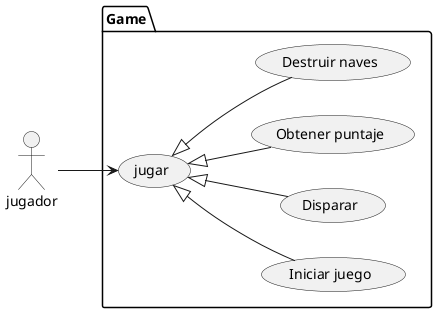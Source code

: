 @startuml
left to right direction
actor jugador as jg

package Game{
    usecase "jugar" as UC1
    usecase "Iniciar juego" as UC2
    usecase "Disparar" as UC3
    usecase "Obtener puntaje" as UC4
    usecase "Destruir naves" as UC5
}

jg --> UC1
UC1 <|-- UC2
UC1 <|-- UC3
UC1 <|-- UC4
UC1 <|-- UC5
@enduml